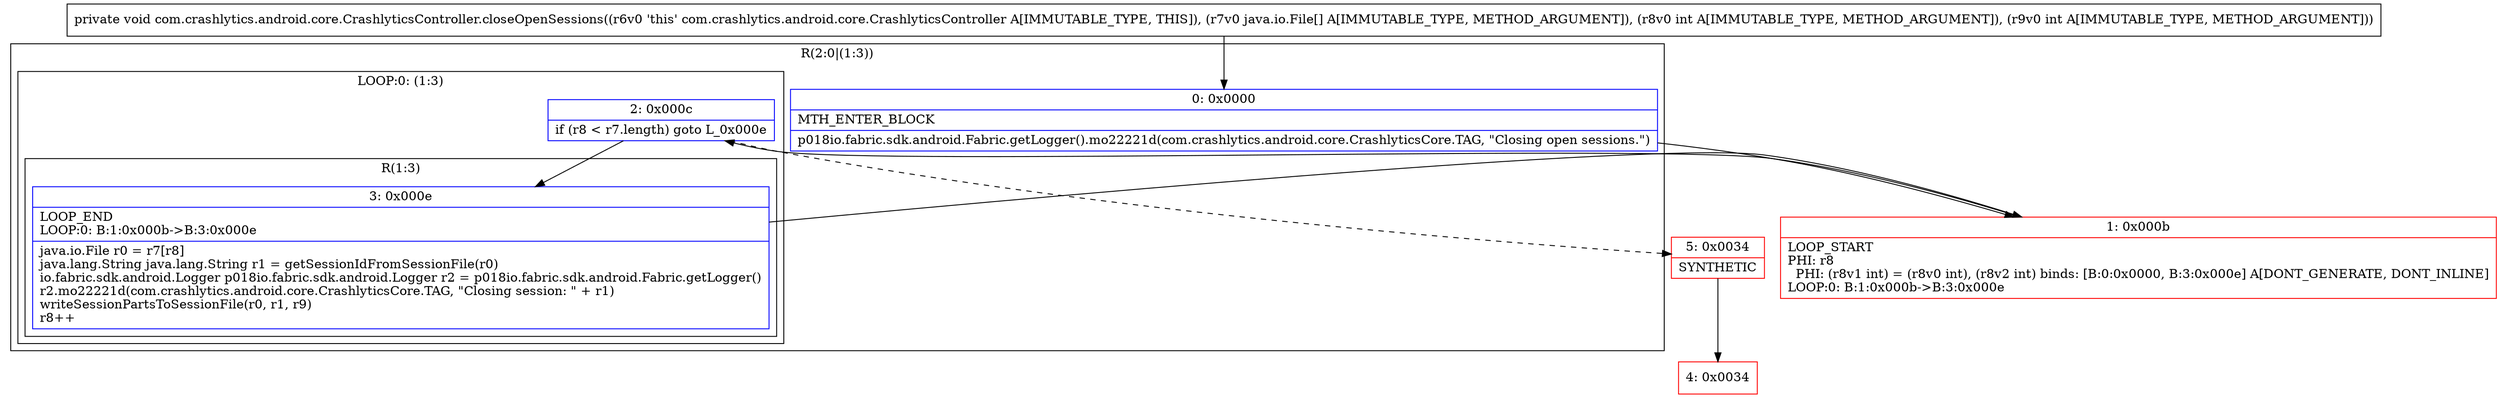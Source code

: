 digraph "CFG forcom.crashlytics.android.core.CrashlyticsController.closeOpenSessions([Ljava\/io\/File;II)V" {
subgraph cluster_Region_1379985679 {
label = "R(2:0|(1:3))";
node [shape=record,color=blue];
Node_0 [shape=record,label="{0\:\ 0x0000|MTH_ENTER_BLOCK\l|p018io.fabric.sdk.android.Fabric.getLogger().mo22221d(com.crashlytics.android.core.CrashlyticsCore.TAG, \"Closing open sessions.\")\l}"];
subgraph cluster_LoopRegion_827493767 {
label = "LOOP:0: (1:3)";
node [shape=record,color=blue];
Node_2 [shape=record,label="{2\:\ 0x000c|if (r8 \< r7.length) goto L_0x000e\l}"];
subgraph cluster_Region_21929704 {
label = "R(1:3)";
node [shape=record,color=blue];
Node_3 [shape=record,label="{3\:\ 0x000e|LOOP_END\lLOOP:0: B:1:0x000b\-\>B:3:0x000e\l|java.io.File r0 = r7[r8]\ljava.lang.String java.lang.String r1 = getSessionIdFromSessionFile(r0)\lio.fabric.sdk.android.Logger p018io.fabric.sdk.android.Logger r2 = p018io.fabric.sdk.android.Fabric.getLogger()\lr2.mo22221d(com.crashlytics.android.core.CrashlyticsCore.TAG, \"Closing session: \" + r1)\lwriteSessionPartsToSessionFile(r0, r1, r9)\lr8++\l}"];
}
}
}
Node_1 [shape=record,color=red,label="{1\:\ 0x000b|LOOP_START\lPHI: r8 \l  PHI: (r8v1 int) = (r8v0 int), (r8v2 int) binds: [B:0:0x0000, B:3:0x000e] A[DONT_GENERATE, DONT_INLINE]\lLOOP:0: B:1:0x000b\-\>B:3:0x000e\l}"];
Node_4 [shape=record,color=red,label="{4\:\ 0x0034}"];
Node_5 [shape=record,color=red,label="{5\:\ 0x0034|SYNTHETIC\l}"];
MethodNode[shape=record,label="{private void com.crashlytics.android.core.CrashlyticsController.closeOpenSessions((r6v0 'this' com.crashlytics.android.core.CrashlyticsController A[IMMUTABLE_TYPE, THIS]), (r7v0 java.io.File[] A[IMMUTABLE_TYPE, METHOD_ARGUMENT]), (r8v0 int A[IMMUTABLE_TYPE, METHOD_ARGUMENT]), (r9v0 int A[IMMUTABLE_TYPE, METHOD_ARGUMENT])) }"];
MethodNode -> Node_0;
Node_0 -> Node_1;
Node_2 -> Node_3;
Node_2 -> Node_5[style=dashed];
Node_3 -> Node_1;
Node_1 -> Node_2;
Node_5 -> Node_4;
}

